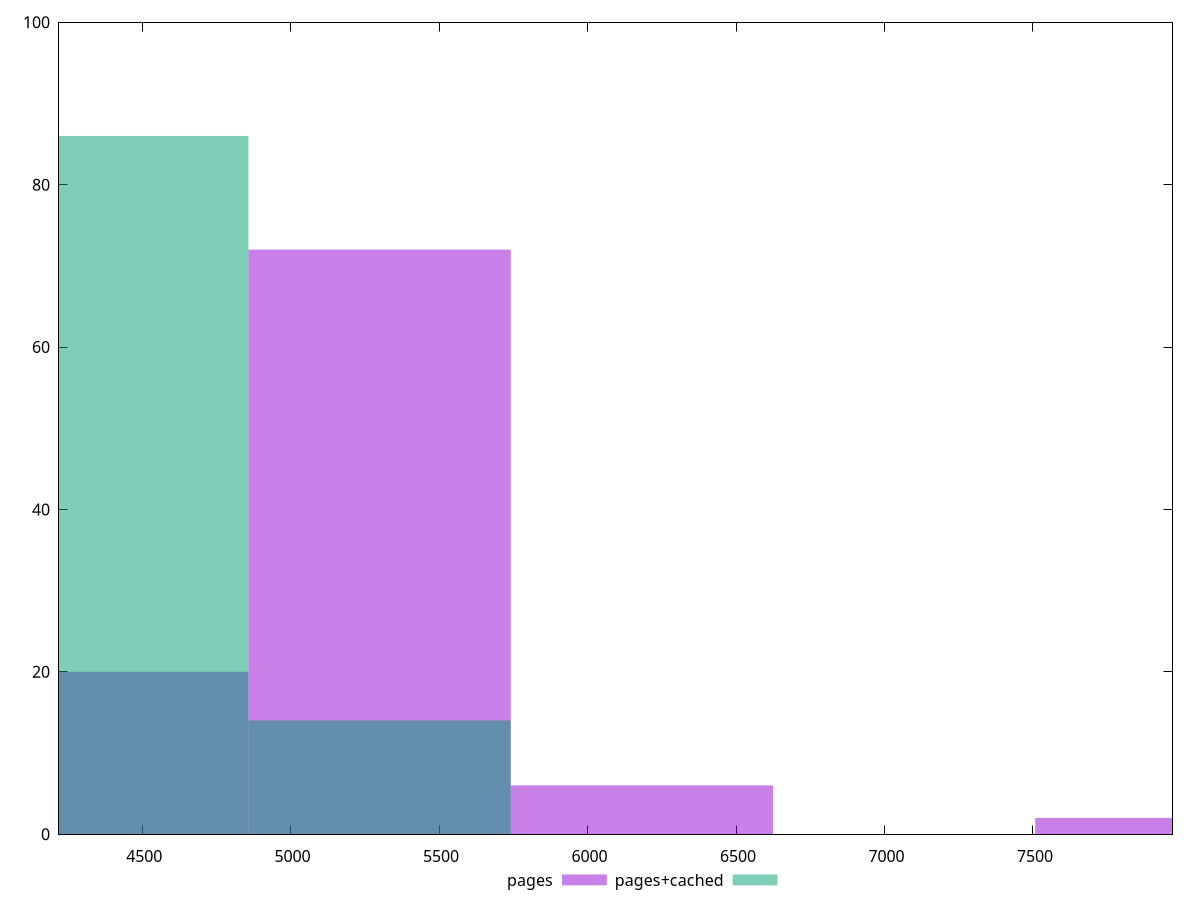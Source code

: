 reset

$pages <<EOF
6182.901728115636 6
5299.6300526705445 72
7949.445079005816 2
4416.358377225453 20
EOF

$pagesCached <<EOF
5299.6300526705445 14
4416.358377225453 86
EOF

set key outside below
set boxwidth 883.2716754450908
set xrange [4220:7970]
set yrange [0:100]
set trange [0:100]
set style fill transparent solid 0.5 noborder
set terminal svg size 640, 500 enhanced background rgb 'white'
set output "report_00009_2021-02-08T22-37-41.559Z/uses-http2/comparison/histogram/0_vs_1.svg"

plot $pages title "pages" with boxes, \
     $pagesCached title "pages+cached" with boxes

reset
